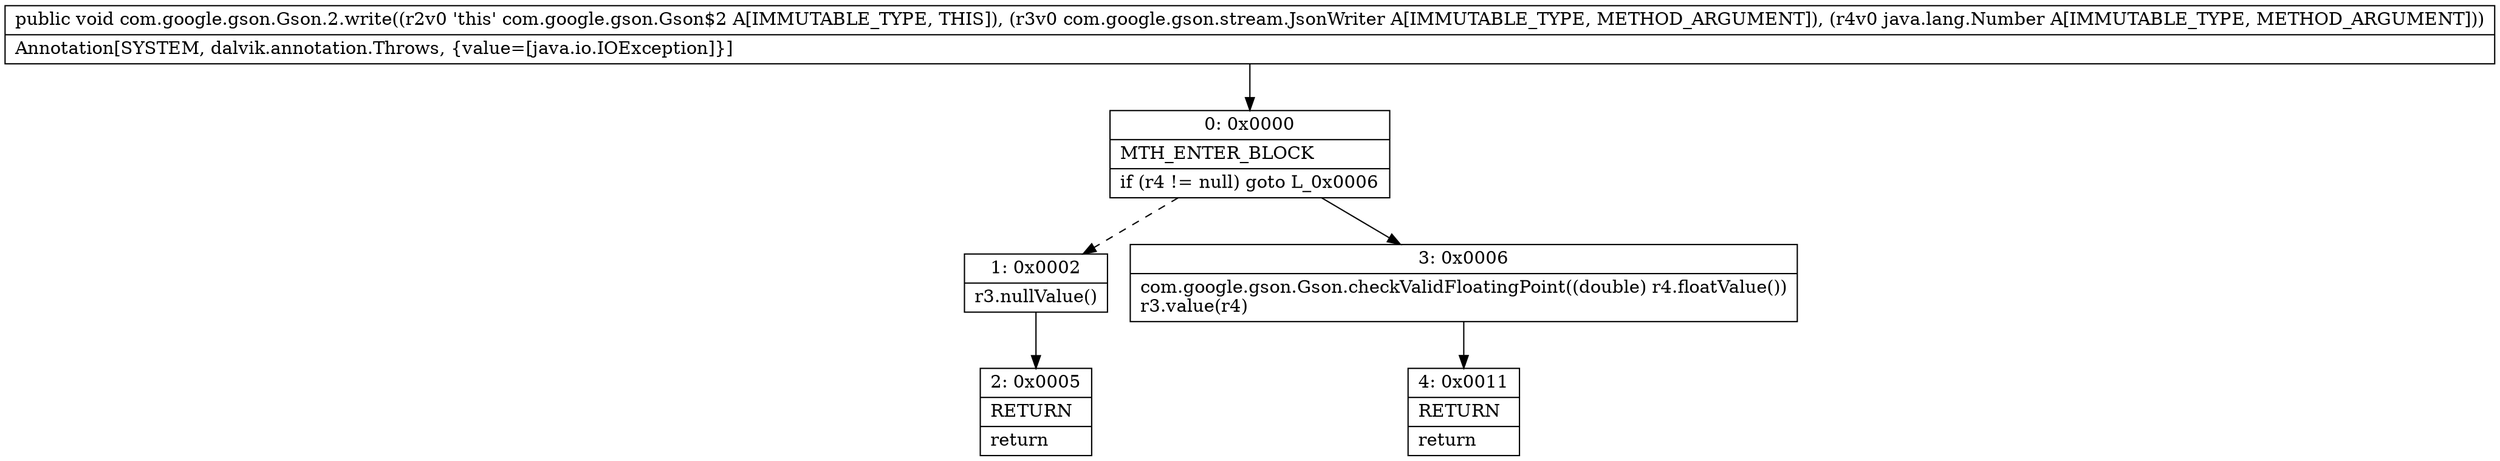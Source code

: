 digraph "CFG forcom.google.gson.Gson.2.write(Lcom\/google\/gson\/stream\/JsonWriter;Ljava\/lang\/Number;)V" {
Node_0 [shape=record,label="{0\:\ 0x0000|MTH_ENTER_BLOCK\l|if (r4 != null) goto L_0x0006\l}"];
Node_1 [shape=record,label="{1\:\ 0x0002|r3.nullValue()\l}"];
Node_2 [shape=record,label="{2\:\ 0x0005|RETURN\l|return\l}"];
Node_3 [shape=record,label="{3\:\ 0x0006|com.google.gson.Gson.checkValidFloatingPoint((double) r4.floatValue())\lr3.value(r4)\l}"];
Node_4 [shape=record,label="{4\:\ 0x0011|RETURN\l|return\l}"];
MethodNode[shape=record,label="{public void com.google.gson.Gson.2.write((r2v0 'this' com.google.gson.Gson$2 A[IMMUTABLE_TYPE, THIS]), (r3v0 com.google.gson.stream.JsonWriter A[IMMUTABLE_TYPE, METHOD_ARGUMENT]), (r4v0 java.lang.Number A[IMMUTABLE_TYPE, METHOD_ARGUMENT]))  | Annotation[SYSTEM, dalvik.annotation.Throws, \{value=[java.io.IOException]\}]\l}"];
MethodNode -> Node_0;
Node_0 -> Node_1[style=dashed];
Node_0 -> Node_3;
Node_1 -> Node_2;
Node_3 -> Node_4;
}

